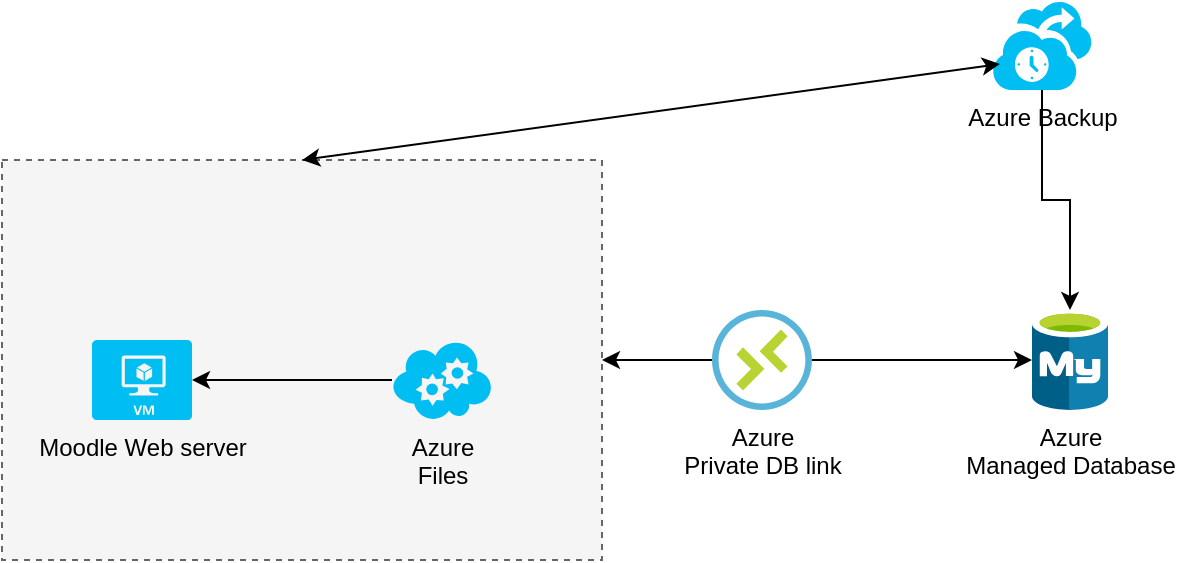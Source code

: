 <mxfile version="14.5.1" type="device"><diagram id="WI9T0HZ2pTsCkuznbFz-" name="Page-1"><mxGraphModel dx="1102" dy="565" grid="1" gridSize="10" guides="1" tooltips="1" connect="1" arrows="1" fold="1" page="1" pageScale="1" pageWidth="1169" pageHeight="827" math="0" shadow="0"><root><mxCell id="0"/><mxCell id="1" parent="0"/><mxCell id="w68SXpgXQVbral-IoJYR-1" value="" style="rounded=0;whiteSpace=wrap;html=1;fillColor=#f5f5f5;strokeColor=#666666;fontColor=#333333;dashed=1;" vertex="1" parent="1"><mxGeometry x="285" y="180" width="300" height="200" as="geometry"/></mxCell><mxCell id="w68SXpgXQVbral-IoJYR-3" value="Moodle Web server" style="verticalLabelPosition=bottom;html=1;verticalAlign=top;align=center;strokeColor=none;fillColor=#00BEF2;shape=mxgraph.azure.virtual_machine;" vertex="1" parent="1"><mxGeometry x="330" y="270" width="50" height="40" as="geometry"/></mxCell><mxCell id="w68SXpgXQVbral-IoJYR-11" value="" style="edgeStyle=orthogonalEdgeStyle;rounded=0;orthogonalLoop=1;jettySize=auto;html=1;" edge="1" parent="1" source="w68SXpgXQVbral-IoJYR-4" target="w68SXpgXQVbral-IoJYR-5"><mxGeometry relative="1" as="geometry"/></mxCell><mxCell id="w68SXpgXQVbral-IoJYR-4" value="Azure Backup" style="verticalLabelPosition=bottom;html=1;verticalAlign=top;align=center;strokeColor=none;fillColor=#00BEF2;shape=mxgraph.azure.backup_service;" vertex="1" parent="1"><mxGeometry x="780" y="100" width="50" height="45" as="geometry"/></mxCell><mxCell id="w68SXpgXQVbral-IoJYR-5" value="Azure &lt;br&gt;Managed Database" style="aspect=fixed;html=1;points=[];align=center;image;fontSize=12;image=img/lib/mscae/Azure_Database_for_MySQL_servers.svg;" vertex="1" parent="1"><mxGeometry x="800" y="255" width="38" height="50" as="geometry"/></mxCell><mxCell id="w68SXpgXQVbral-IoJYR-9" value="" style="edgeStyle=orthogonalEdgeStyle;rounded=0;orthogonalLoop=1;jettySize=auto;html=1;" edge="1" parent="1" source="w68SXpgXQVbral-IoJYR-8" target="w68SXpgXQVbral-IoJYR-5"><mxGeometry relative="1" as="geometry"/></mxCell><mxCell id="w68SXpgXQVbral-IoJYR-10" value="" style="edgeStyle=orthogonalEdgeStyle;rounded=0;orthogonalLoop=1;jettySize=auto;html=1;" edge="1" parent="1" source="w68SXpgXQVbral-IoJYR-8" target="w68SXpgXQVbral-IoJYR-1"><mxGeometry relative="1" as="geometry"/></mxCell><mxCell id="w68SXpgXQVbral-IoJYR-8" value="Azure&lt;br&gt;Private DB link" style="aspect=fixed;html=1;points=[];align=center;image;fontSize=12;image=img/lib/mscae/Connections.svg;" vertex="1" parent="1"><mxGeometry x="640" y="255" width="50" height="50" as="geometry"/></mxCell><mxCell id="w68SXpgXQVbral-IoJYR-15" value="" style="endArrow=classic;startArrow=classic;html=1;entryX=0.08;entryY=0.711;entryDx=0;entryDy=0;entryPerimeter=0;exitX=0.5;exitY=0;exitDx=0;exitDy=0;" edge="1" parent="1" source="w68SXpgXQVbral-IoJYR-1" target="w68SXpgXQVbral-IoJYR-4"><mxGeometry width="50" height="50" relative="1" as="geometry"><mxPoint x="650" y="130" as="sourcePoint"/><mxPoint x="720" y="130" as="targetPoint"/></mxGeometry></mxCell><mxCell id="w68SXpgXQVbral-IoJYR-17" value="" style="edgeStyle=orthogonalEdgeStyle;rounded=0;orthogonalLoop=1;jettySize=auto;html=1;" edge="1" parent="1" source="w68SXpgXQVbral-IoJYR-16" target="w68SXpgXQVbral-IoJYR-3"><mxGeometry relative="1" as="geometry"/></mxCell><mxCell id="w68SXpgXQVbral-IoJYR-16" value="Azure&lt;br&gt;Files" style="verticalLabelPosition=bottom;html=1;verticalAlign=top;align=center;strokeColor=none;fillColor=#00BEF2;shape=mxgraph.azure.cloud_service;" vertex="1" parent="1"><mxGeometry x="480" y="270" width="50" height="40" as="geometry"/></mxCell></root></mxGraphModel></diagram></mxfile>